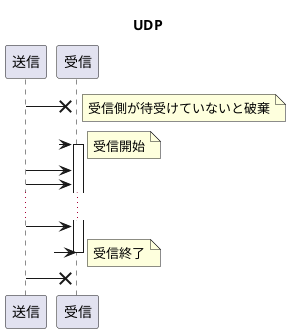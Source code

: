 @startuml

title UDP

participant "送信" as S
participant "受信" as R

S ->x R
note right: 受信側が待受けていないと破棄

?-> R
note right: 受信開始
activate R
S -> R
S -> R

...

S -> R

?-> R
note right: 受信終了
deactivate R

S ->x R

@enduml